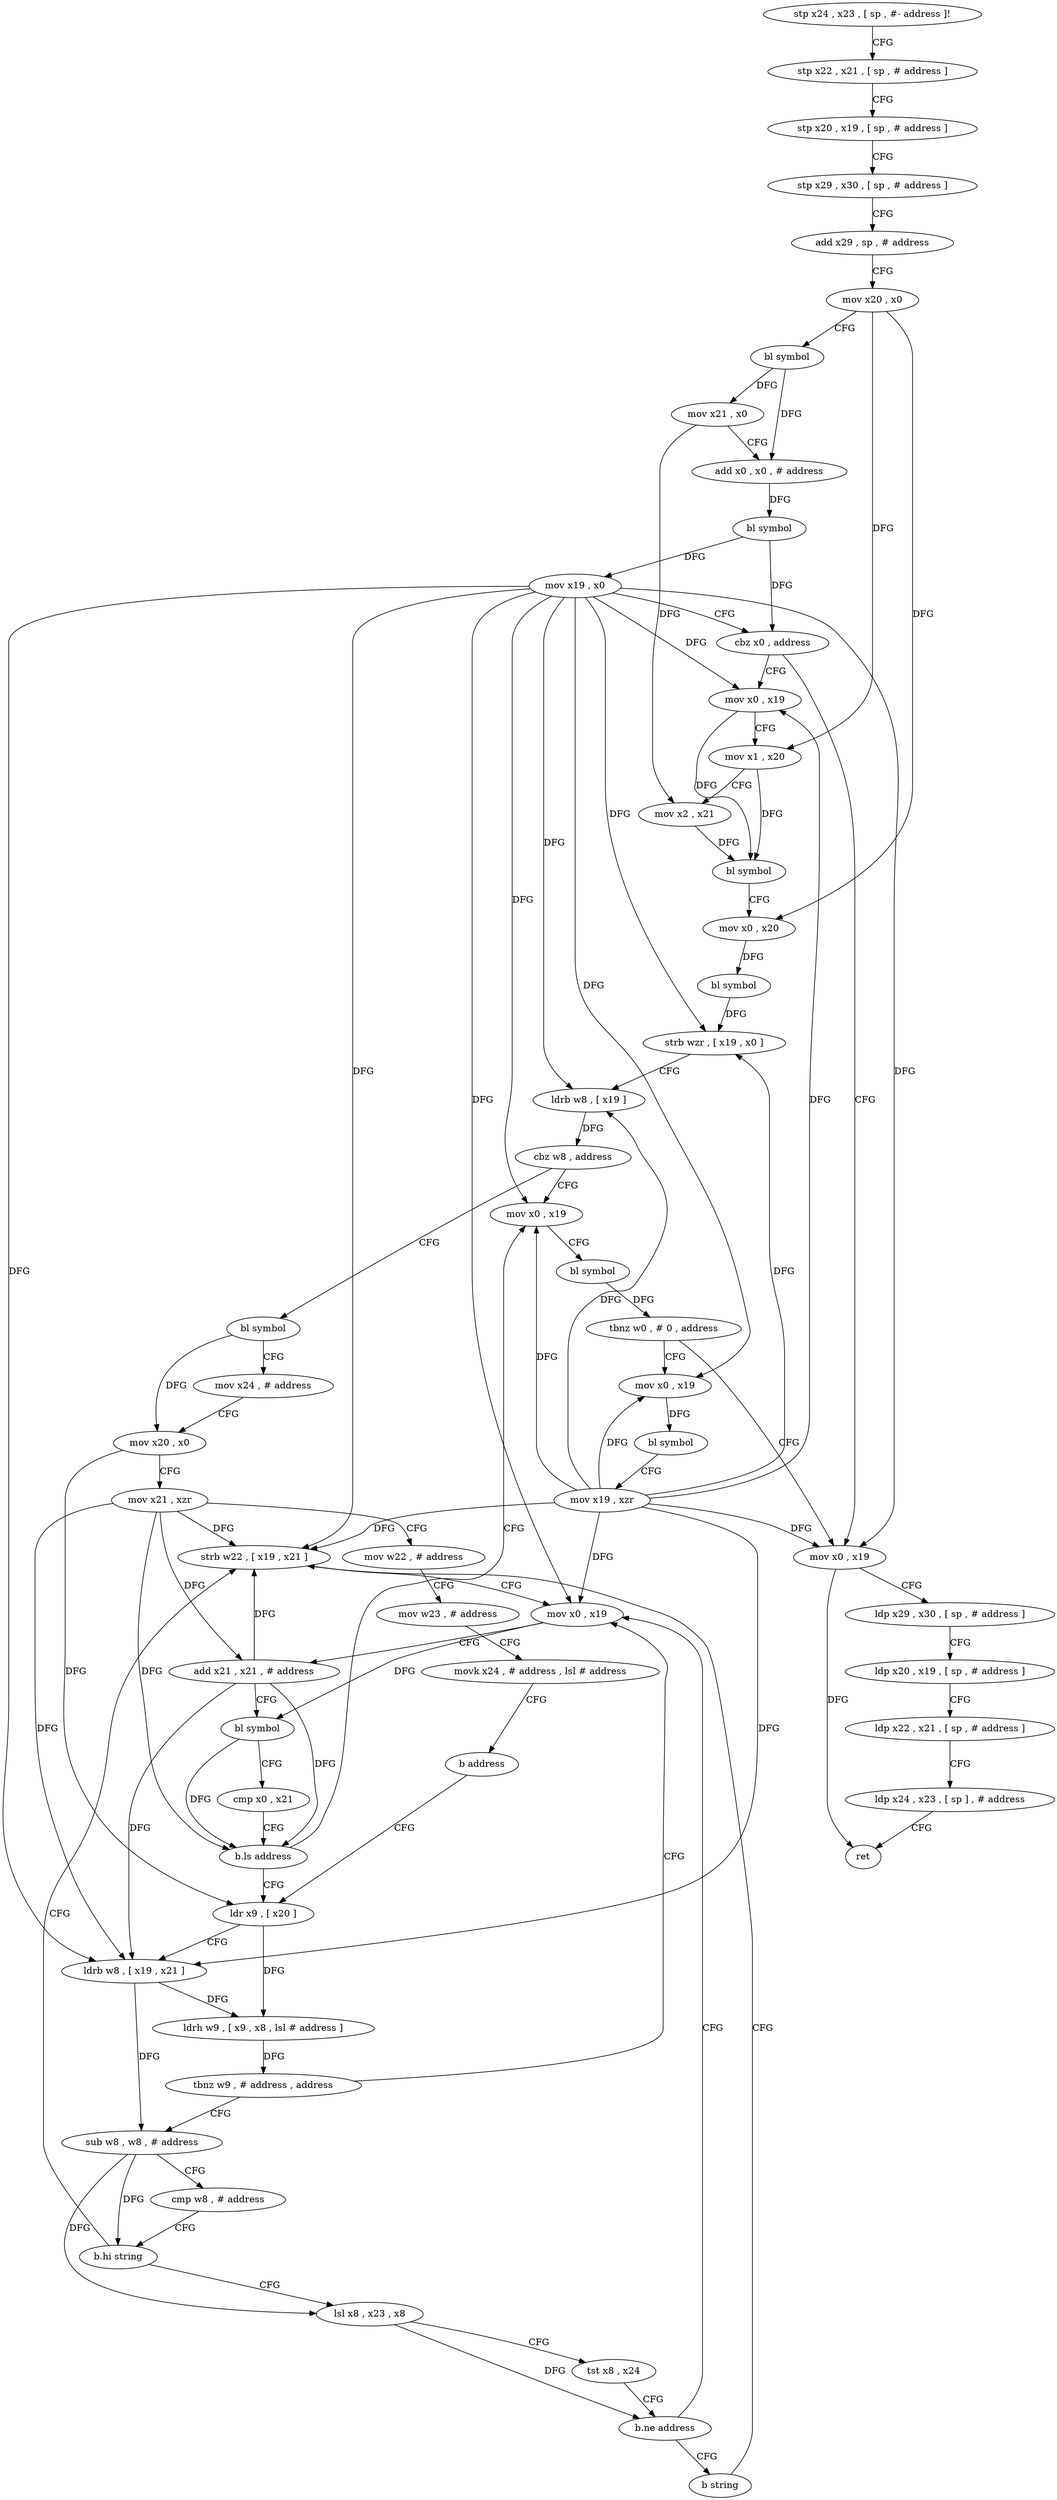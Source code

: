 digraph "func" {
"75440" [label = "stp x24 , x23 , [ sp , #- address ]!" ]
"75444" [label = "stp x22 , x21 , [ sp , # address ]" ]
"75448" [label = "stp x20 , x19 , [ sp , # address ]" ]
"75452" [label = "stp x29 , x30 , [ sp , # address ]" ]
"75456" [label = "add x29 , sp , # address" ]
"75460" [label = "mov x20 , x0" ]
"75464" [label = "bl symbol" ]
"75468" [label = "mov x21 , x0" ]
"75472" [label = "add x0 , x0 , # address" ]
"75476" [label = "bl symbol" ]
"75480" [label = "mov x19 , x0" ]
"75484" [label = "cbz x0 , address" ]
"75648" [label = "mov x0 , x19" ]
"75488" [label = "mov x0 , x19" ]
"75652" [label = "ldp x29 , x30 , [ sp , # address ]" ]
"75656" [label = "ldp x20 , x19 , [ sp , # address ]" ]
"75660" [label = "ldp x22 , x21 , [ sp , # address ]" ]
"75664" [label = "ldp x24 , x23 , [ sp ] , # address" ]
"75668" [label = "ret" ]
"75492" [label = "mov x1 , x20" ]
"75496" [label = "mov x2 , x21" ]
"75500" [label = "bl symbol" ]
"75504" [label = "mov x0 , x20" ]
"75508" [label = "bl symbol" ]
"75512" [label = "strb wzr , [ x19 , x0 ]" ]
"75516" [label = "ldrb w8 , [ x19 ]" ]
"75520" [label = "cbz w8 , address" ]
"75624" [label = "mov x0 , x19" ]
"75524" [label = "bl symbol" ]
"75628" [label = "bl symbol" ]
"75632" [label = "tbnz w0 , # 0 , address" ]
"75636" [label = "mov x0 , x19" ]
"75528" [label = "mov x24 , # address" ]
"75532" [label = "mov x20 , x0" ]
"75536" [label = "mov x21 , xzr" ]
"75540" [label = "mov w22 , # address" ]
"75544" [label = "mov w23 , # address" ]
"75548" [label = "movk x24 , # address , lsl # address" ]
"75552" [label = "b address" ]
"75580" [label = "ldr x9 , [ x20 ]" ]
"75640" [label = "bl symbol" ]
"75644" [label = "mov x19 , xzr" ]
"75584" [label = "ldrb w8 , [ x19 , x21 ]" ]
"75588" [label = "ldrh w9 , [ x9 , x8 , lsl # address ]" ]
"75592" [label = "tbnz w9 , # address , address" ]
"75560" [label = "mov x0 , x19" ]
"75596" [label = "sub w8 , w8 , # address" ]
"75564" [label = "add x21 , x21 , # address" ]
"75568" [label = "bl symbol" ]
"75572" [label = "cmp x0 , x21" ]
"75576" [label = "b.ls address" ]
"75600" [label = "cmp w8 , # address" ]
"75604" [label = "b.hi string" ]
"75556" [label = "strb w22 , [ x19 , x21 ]" ]
"75608" [label = "lsl x8 , x23 , x8" ]
"75612" [label = "tst x8 , x24" ]
"75616" [label = "b.ne address" ]
"75620" [label = "b string" ]
"75440" -> "75444" [ label = "CFG" ]
"75444" -> "75448" [ label = "CFG" ]
"75448" -> "75452" [ label = "CFG" ]
"75452" -> "75456" [ label = "CFG" ]
"75456" -> "75460" [ label = "CFG" ]
"75460" -> "75464" [ label = "CFG" ]
"75460" -> "75492" [ label = "DFG" ]
"75460" -> "75504" [ label = "DFG" ]
"75464" -> "75468" [ label = "DFG" ]
"75464" -> "75472" [ label = "DFG" ]
"75468" -> "75472" [ label = "CFG" ]
"75468" -> "75496" [ label = "DFG" ]
"75472" -> "75476" [ label = "DFG" ]
"75476" -> "75480" [ label = "DFG" ]
"75476" -> "75484" [ label = "DFG" ]
"75480" -> "75484" [ label = "CFG" ]
"75480" -> "75648" [ label = "DFG" ]
"75480" -> "75488" [ label = "DFG" ]
"75480" -> "75512" [ label = "DFG" ]
"75480" -> "75516" [ label = "DFG" ]
"75480" -> "75624" [ label = "DFG" ]
"75480" -> "75636" [ label = "DFG" ]
"75480" -> "75584" [ label = "DFG" ]
"75480" -> "75560" [ label = "DFG" ]
"75480" -> "75556" [ label = "DFG" ]
"75484" -> "75648" [ label = "CFG" ]
"75484" -> "75488" [ label = "CFG" ]
"75648" -> "75652" [ label = "CFG" ]
"75648" -> "75668" [ label = "DFG" ]
"75488" -> "75492" [ label = "CFG" ]
"75488" -> "75500" [ label = "DFG" ]
"75652" -> "75656" [ label = "CFG" ]
"75656" -> "75660" [ label = "CFG" ]
"75660" -> "75664" [ label = "CFG" ]
"75664" -> "75668" [ label = "CFG" ]
"75492" -> "75496" [ label = "CFG" ]
"75492" -> "75500" [ label = "DFG" ]
"75496" -> "75500" [ label = "DFG" ]
"75500" -> "75504" [ label = "CFG" ]
"75504" -> "75508" [ label = "DFG" ]
"75508" -> "75512" [ label = "DFG" ]
"75512" -> "75516" [ label = "CFG" ]
"75516" -> "75520" [ label = "DFG" ]
"75520" -> "75624" [ label = "CFG" ]
"75520" -> "75524" [ label = "CFG" ]
"75624" -> "75628" [ label = "CFG" ]
"75524" -> "75528" [ label = "CFG" ]
"75524" -> "75532" [ label = "DFG" ]
"75628" -> "75632" [ label = "DFG" ]
"75632" -> "75648" [ label = "CFG" ]
"75632" -> "75636" [ label = "CFG" ]
"75636" -> "75640" [ label = "DFG" ]
"75528" -> "75532" [ label = "CFG" ]
"75532" -> "75536" [ label = "CFG" ]
"75532" -> "75580" [ label = "DFG" ]
"75536" -> "75540" [ label = "CFG" ]
"75536" -> "75584" [ label = "DFG" ]
"75536" -> "75564" [ label = "DFG" ]
"75536" -> "75576" [ label = "DFG" ]
"75536" -> "75556" [ label = "DFG" ]
"75540" -> "75544" [ label = "CFG" ]
"75544" -> "75548" [ label = "CFG" ]
"75548" -> "75552" [ label = "CFG" ]
"75552" -> "75580" [ label = "CFG" ]
"75580" -> "75584" [ label = "CFG" ]
"75580" -> "75588" [ label = "DFG" ]
"75640" -> "75644" [ label = "CFG" ]
"75644" -> "75648" [ label = "DFG" ]
"75644" -> "75488" [ label = "DFG" ]
"75644" -> "75516" [ label = "DFG" ]
"75644" -> "75624" [ label = "DFG" ]
"75644" -> "75636" [ label = "DFG" ]
"75644" -> "75512" [ label = "DFG" ]
"75644" -> "75584" [ label = "DFG" ]
"75644" -> "75560" [ label = "DFG" ]
"75644" -> "75556" [ label = "DFG" ]
"75584" -> "75588" [ label = "DFG" ]
"75584" -> "75596" [ label = "DFG" ]
"75588" -> "75592" [ label = "DFG" ]
"75592" -> "75560" [ label = "CFG" ]
"75592" -> "75596" [ label = "CFG" ]
"75560" -> "75564" [ label = "CFG" ]
"75560" -> "75568" [ label = "DFG" ]
"75596" -> "75600" [ label = "CFG" ]
"75596" -> "75604" [ label = "DFG" ]
"75596" -> "75608" [ label = "DFG" ]
"75564" -> "75568" [ label = "CFG" ]
"75564" -> "75584" [ label = "DFG" ]
"75564" -> "75576" [ label = "DFG" ]
"75564" -> "75556" [ label = "DFG" ]
"75568" -> "75572" [ label = "CFG" ]
"75568" -> "75576" [ label = "DFG" ]
"75572" -> "75576" [ label = "CFG" ]
"75576" -> "75624" [ label = "CFG" ]
"75576" -> "75580" [ label = "CFG" ]
"75600" -> "75604" [ label = "CFG" ]
"75604" -> "75556" [ label = "CFG" ]
"75604" -> "75608" [ label = "CFG" ]
"75556" -> "75560" [ label = "CFG" ]
"75608" -> "75612" [ label = "CFG" ]
"75608" -> "75616" [ label = "DFG" ]
"75612" -> "75616" [ label = "CFG" ]
"75616" -> "75560" [ label = "CFG" ]
"75616" -> "75620" [ label = "CFG" ]
"75620" -> "75556" [ label = "CFG" ]
}
